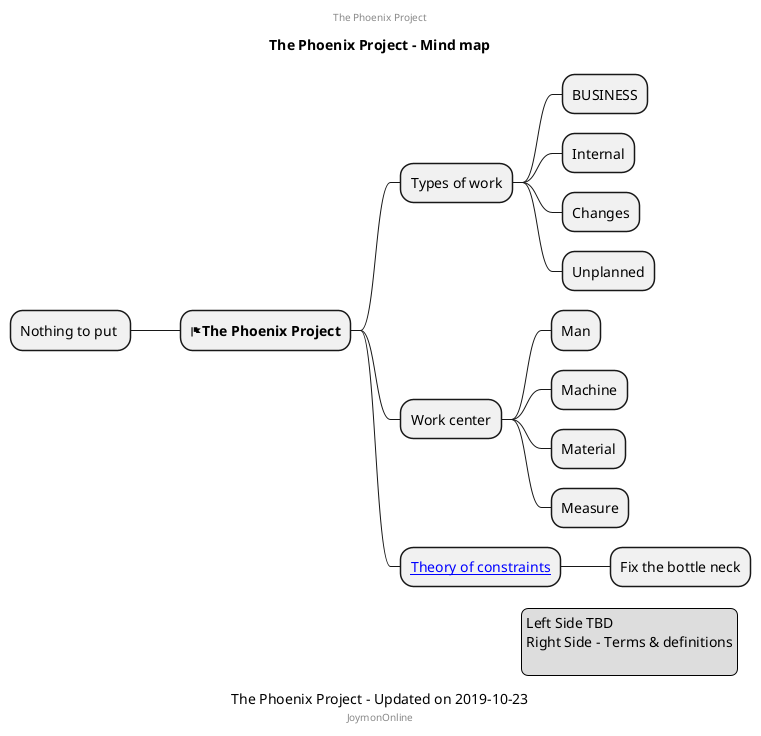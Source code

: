 @startmindmap
caption The Phoenix Project - Updated on 2019-10-23
title The Phoenix Project - Mind map
center header
The Phoenix Project
endheader

* <&flag><b>The Phoenix Project</b>
** Types of work
*** BUSINESS
*** Internal
*** Changes
*** Unplanned
** Work center
*** Man
*** Machine
*** Material
*** Measure
** [[https://en.wikipedia.org/wiki/Theory_of_constraints Theory of constraints]]
*** Fix the bottle neck
left side
** Nothing to put 
center footer JoymonOnline

legend right
  Left Side TBD
  Right Side - Terms & definitions
  
endlegend

@endmindmap
